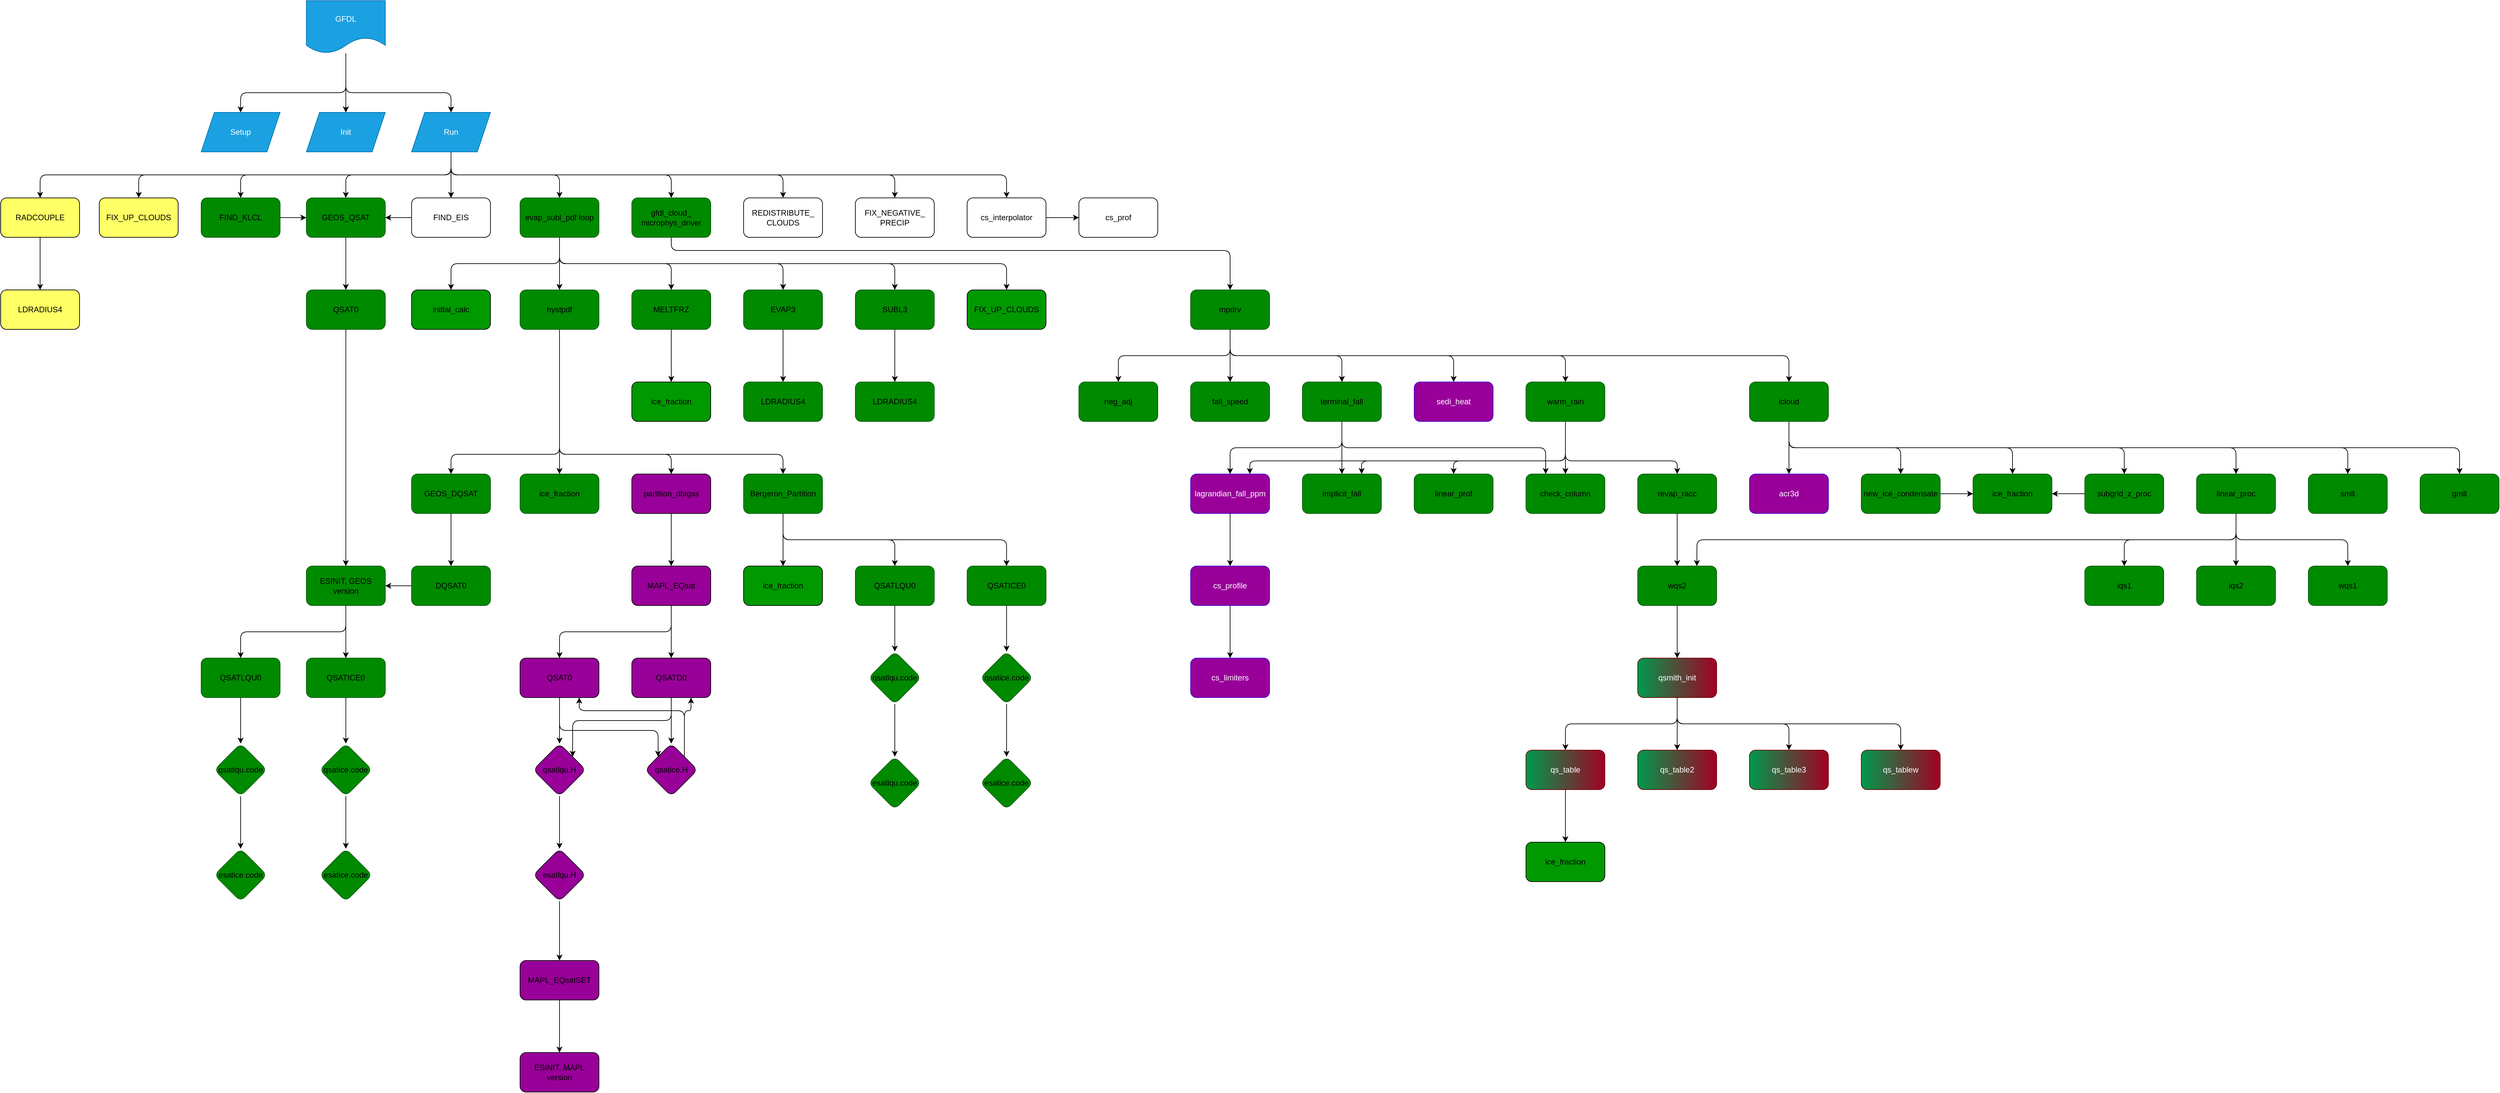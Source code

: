 <mxfile>
    <diagram id="wY0qm04zDxJJ_AmbhgwG" name="Page-1">
        <mxGraphModel dx="2628" dy="1229" grid="1" gridSize="10" guides="1" tooltips="1" connect="1" arrows="1" fold="1" page="1" pageScale="1" pageWidth="850" pageHeight="1100" math="0" shadow="0">
            <root>
                <mxCell id="0"/>
                <mxCell id="1" parent="0"/>
                <mxCell id="7" value="" style="edgeStyle=none;html=1;" parent="1" source="11" target="12" edge="1">
                    <mxGeometry relative="1" as="geometry"/>
                </mxCell>
                <mxCell id="8" value="" style="edgeStyle=orthogonalEdgeStyle;html=1;" parent="1" source="11" target="12" edge="1">
                    <mxGeometry relative="1" as="geometry"/>
                </mxCell>
                <mxCell id="9" value="" style="edgeStyle=orthogonalEdgeStyle;html=1;" parent="1" target="13" edge="1">
                    <mxGeometry relative="1" as="geometry">
                        <mxPoint x="425" y="130" as="sourcePoint"/>
                        <Array as="points">
                            <mxPoint x="425" y="190"/>
                            <mxPoint x="265" y="190"/>
                        </Array>
                    </mxGeometry>
                </mxCell>
                <mxCell id="10" value="" style="edgeStyle=orthogonalEdgeStyle;html=1;" parent="1" target="14" edge="1">
                    <mxGeometry relative="1" as="geometry">
                        <mxPoint x="425" y="130" as="sourcePoint"/>
                        <Array as="points">
                            <mxPoint x="425" y="190"/>
                            <mxPoint x="585" y="190"/>
                        </Array>
                    </mxGeometry>
                </mxCell>
                <mxCell id="11" value="GFDL" style="shape=document;whiteSpace=wrap;html=1;boundedLbl=1;fillColor=#1ba1e2;fontColor=#ffffff;strokeColor=#006EAF;" parent="1" vertex="1">
                    <mxGeometry x="365" y="50" width="120" height="80" as="geometry"/>
                </mxCell>
                <mxCell id="12" value="Init" style="shape=parallelogram;perimeter=parallelogramPerimeter;whiteSpace=wrap;html=1;fixedSize=1;fillColor=#1ba1e2;strokeColor=#006EAF;fontColor=#ffffff;" parent="1" vertex="1">
                    <mxGeometry x="365" y="220" width="120" height="60" as="geometry"/>
                </mxCell>
                <mxCell id="13" value="Setup" style="shape=parallelogram;perimeter=parallelogramPerimeter;whiteSpace=wrap;html=1;fixedSize=1;fillColor=#1ba1e2;strokeColor=#006EAF;fontColor=#ffffff;" parent="1" vertex="1">
                    <mxGeometry x="205" y="220" width="120" height="60" as="geometry"/>
                </mxCell>
                <mxCell id="16" style="edgeStyle=orthogonalEdgeStyle;html=1;exitX=0.5;exitY=1;exitDx=0;exitDy=0;entryX=0.5;entryY=0;entryDx=0;entryDy=0;" parent="1" source="14" target="15" edge="1">
                    <mxGeometry relative="1" as="geometry"/>
                </mxCell>
                <mxCell id="18" style="edgeStyle=orthogonalEdgeStyle;html=1;exitX=0.5;exitY=1;exitDx=0;exitDy=0;entryX=0.5;entryY=0;entryDx=0;entryDy=0;" parent="1" source="14" target="17" edge="1">
                    <mxGeometry relative="1" as="geometry"/>
                </mxCell>
                <mxCell id="30" style="edgeStyle=orthogonalEdgeStyle;html=1;exitX=0.5;exitY=1;exitDx=0;exitDy=0;" parent="1" source="14" target="19" edge="1">
                    <mxGeometry relative="1" as="geometry"/>
                </mxCell>
                <mxCell id="31" style="edgeStyle=orthogonalEdgeStyle;html=1;exitX=0.5;exitY=1;exitDx=0;exitDy=0;entryX=0.5;entryY=0;entryDx=0;entryDy=0;" parent="1" source="14" target="20" edge="1">
                    <mxGeometry relative="1" as="geometry"/>
                </mxCell>
                <mxCell id="32" style="edgeStyle=orthogonalEdgeStyle;html=1;exitX=0.5;exitY=1;exitDx=0;exitDy=0;entryX=0.5;entryY=0;entryDx=0;entryDy=0;" parent="1" source="14" target="22" edge="1">
                    <mxGeometry relative="1" as="geometry"/>
                </mxCell>
                <mxCell id="33" style="edgeStyle=orthogonalEdgeStyle;html=1;exitX=0.5;exitY=1;exitDx=0;exitDy=0;entryX=0.5;entryY=0;entryDx=0;entryDy=0;" parent="1" source="14" target="23" edge="1">
                    <mxGeometry relative="1" as="geometry"/>
                </mxCell>
                <mxCell id="43" style="edgeStyle=orthogonalEdgeStyle;html=1;exitX=0.5;exitY=1;exitDx=0;exitDy=0;" parent="1" source="14" target="21" edge="1">
                    <mxGeometry relative="1" as="geometry"/>
                </mxCell>
                <mxCell id="44" style="edgeStyle=orthogonalEdgeStyle;html=1;exitX=0.5;exitY=1;exitDx=0;exitDy=0;" parent="1" source="14" target="40" edge="1">
                    <mxGeometry relative="1" as="geometry"/>
                </mxCell>
                <mxCell id="45" style="edgeStyle=orthogonalEdgeStyle;html=1;exitX=0.5;exitY=1;exitDx=0;exitDy=0;" parent="1" source="14" target="41" edge="1">
                    <mxGeometry relative="1" as="geometry"/>
                </mxCell>
                <mxCell id="46" style="edgeStyle=orthogonalEdgeStyle;html=1;exitX=0.5;exitY=1;exitDx=0;exitDy=0;" parent="1" source="14" target="42" edge="1">
                    <mxGeometry relative="1" as="geometry"/>
                </mxCell>
                <mxCell id="14" value="Run" style="shape=parallelogram;perimeter=parallelogramPerimeter;whiteSpace=wrap;html=1;fixedSize=1;fillColor=#1ba1e2;strokeColor=#006EAF;fontColor=#ffffff;" parent="1" vertex="1">
                    <mxGeometry x="525" y="220" width="120" height="60" as="geometry"/>
                </mxCell>
                <mxCell id="35" style="edgeStyle=orthogonalEdgeStyle;html=1;exitX=0;exitY=0.5;exitDx=0;exitDy=0;entryX=1;entryY=0.5;entryDx=0;entryDy=0;" parent="1" source="15" target="19" edge="1">
                    <mxGeometry relative="1" as="geometry"/>
                </mxCell>
                <mxCell id="15" value="FIND_EIS" style="rounded=1;whiteSpace=wrap;html=1;" parent="1" vertex="1">
                    <mxGeometry x="525" y="350" width="120" height="60" as="geometry"/>
                </mxCell>
                <mxCell id="39" value="" style="edgeStyle=orthogonalEdgeStyle;html=1;" parent="1" source="17" target="38" edge="1">
                    <mxGeometry relative="1" as="geometry"/>
                </mxCell>
                <mxCell id="51" style="edgeStyle=orthogonalEdgeStyle;html=1;exitX=0.5;exitY=1;exitDx=0;exitDy=0;entryX=0.5;entryY=0;entryDx=0;entryDy=0;" parent="1" source="17" target="47" edge="1">
                    <mxGeometry relative="1" as="geometry"/>
                </mxCell>
                <mxCell id="65" style="edgeStyle=orthogonalEdgeStyle;html=1;exitX=0.5;exitY=1;exitDx=0;exitDy=0;" parent="1" source="17" target="59" edge="1">
                    <mxGeometry relative="1" as="geometry"/>
                </mxCell>
                <mxCell id="66" style="edgeStyle=orthogonalEdgeStyle;html=1;exitX=0.5;exitY=1;exitDx=0;exitDy=0;" parent="1" source="17" target="60" edge="1">
                    <mxGeometry relative="1" as="geometry"/>
                </mxCell>
                <mxCell id="67" style="edgeStyle=orthogonalEdgeStyle;html=1;exitX=0.5;exitY=1;exitDx=0;exitDy=0;" parent="1" source="17" target="61" edge="1">
                    <mxGeometry relative="1" as="geometry"/>
                </mxCell>
                <mxCell id="68" style="edgeStyle=orthogonalEdgeStyle;html=1;exitX=0.5;exitY=1;exitDx=0;exitDy=0;" parent="1" source="17" target="62" edge="1">
                    <mxGeometry relative="1" as="geometry"/>
                </mxCell>
                <mxCell id="17" value="&lt;font color=&quot;#000000&quot;&gt;evap_subl_pdf loop&lt;/font&gt;" style="rounded=1;whiteSpace=wrap;html=1;fillColor=#008a00;fontColor=#ffffff;strokeColor=#005700;" parent="1" vertex="1">
                    <mxGeometry x="690" y="350" width="120" height="60" as="geometry"/>
                </mxCell>
                <mxCell id="34" style="edgeStyle=orthogonalEdgeStyle;html=1;exitX=0.5;exitY=1;exitDx=0;exitDy=0;entryX=0.5;entryY=0;entryDx=0;entryDy=0;" parent="1" source="19" target="28" edge="1">
                    <mxGeometry relative="1" as="geometry"/>
                </mxCell>
                <mxCell id="19" value="&lt;font color=&quot;#000000&quot;&gt;GEOS_QSAT&lt;/font&gt;" style="rounded=1;whiteSpace=wrap;html=1;fillColor=#008a00;fontColor=#ffffff;strokeColor=#005700;" parent="1" vertex="1">
                    <mxGeometry x="365" y="350" width="120" height="60" as="geometry"/>
                </mxCell>
                <mxCell id="27" value="" style="edgeStyle=orthogonalEdgeStyle;html=1;entryX=0;entryY=0.5;entryDx=0;entryDy=0;" parent="1" source="20" target="19" edge="1">
                    <mxGeometry relative="1" as="geometry">
                        <mxPoint x="265" y="490" as="targetPoint"/>
                    </mxGeometry>
                </mxCell>
                <mxCell id="20" value="FIND_KLCL" style="rounded=1;whiteSpace=wrap;html=1;fontColor=#000000;fillColor=#008a00;strokeColor=#005700;" parent="1" vertex="1">
                    <mxGeometry x="205" y="350" width="120" height="60" as="geometry"/>
                </mxCell>
                <mxCell id="133" style="edgeStyle=orthogonalEdgeStyle;html=1;exitX=0.5;exitY=1;exitDx=0;exitDy=0;entryX=0.5;entryY=0;entryDx=0;entryDy=0;fontColor=#000000;" parent="1" source="21" target="132" edge="1">
                    <mxGeometry relative="1" as="geometry">
                        <Array as="points">
                            <mxPoint x="920" y="430"/>
                            <mxPoint x="1770" y="430"/>
                        </Array>
                    </mxGeometry>
                </mxCell>
                <mxCell id="21" value="gfdl_cloud_ microphys_driver" style="rounded=1;whiteSpace=wrap;html=1;fillColor=#008a00;fontColor=#000000;strokeColor=#005700;" parent="1" vertex="1">
                    <mxGeometry x="860" y="350" width="120" height="60" as="geometry"/>
                </mxCell>
                <mxCell id="22" value="FIX_UP_CLOUDS" style="rounded=1;whiteSpace=wrap;html=1;fillColor=#FFFF66;fontColor=#000000;" parent="1" vertex="1">
                    <mxGeometry x="50" y="350" width="120" height="60" as="geometry"/>
                </mxCell>
                <mxCell id="25" value="" style="edgeStyle=orthogonalEdgeStyle;html=1;" parent="1" source="23" target="24" edge="1">
                    <mxGeometry relative="1" as="geometry"/>
                </mxCell>
                <mxCell id="23" value="RADCOUPLE" style="rounded=1;whiteSpace=wrap;html=1;fillColor=#FFFF66;fontColor=#000000;" parent="1" vertex="1">
                    <mxGeometry x="-100" y="350" width="120" height="60" as="geometry"/>
                </mxCell>
                <mxCell id="24" value="LDRADIUS4" style="whiteSpace=wrap;html=1;rounded=1;fillColor=#FFFF66;fontColor=#000000;" parent="1" vertex="1">
                    <mxGeometry x="-100" y="490" width="120" height="60" as="geometry"/>
                </mxCell>
                <mxCell id="37" value="" style="edgeStyle=orthogonalEdgeStyle;html=1;" parent="1" source="28" target="36" edge="1">
                    <mxGeometry relative="1" as="geometry"/>
                </mxCell>
                <mxCell id="28" value="QSAT0" style="whiteSpace=wrap;html=1;rounded=1;fillColor=#008a00;fontColor=#000000;strokeColor=#005700;" parent="1" vertex="1">
                    <mxGeometry x="365" y="490" width="120" height="60" as="geometry"/>
                </mxCell>
                <mxCell id="80" value="" style="edgeStyle=orthogonalEdgeStyle;html=1;fontColor=#000000;" parent="1" source="36" target="79" edge="1">
                    <mxGeometry relative="1" as="geometry"/>
                </mxCell>
                <mxCell id="91" style="edgeStyle=orthogonalEdgeStyle;html=1;exitX=0.5;exitY=1;exitDx=0;exitDy=0;entryX=0.5;entryY=0;entryDx=0;entryDy=0;fontColor=#000000;" parent="1" source="36" target="82" edge="1">
                    <mxGeometry relative="1" as="geometry"/>
                </mxCell>
                <mxCell id="36" value="ESINIT, GEOS version" style="whiteSpace=wrap;html=1;rounded=1;fillColor=#008a00;fontColor=#000000;strokeColor=#005700;" parent="1" vertex="1">
                    <mxGeometry x="365" y="910" width="120" height="60" as="geometry"/>
                </mxCell>
                <mxCell id="50" value="" style="edgeStyle=orthogonalEdgeStyle;html=1;" parent="1" source="38" target="49" edge="1">
                    <mxGeometry relative="1" as="geometry"/>
                </mxCell>
                <mxCell id="52" style="edgeStyle=orthogonalEdgeStyle;html=1;exitX=0.5;exitY=1;exitDx=0;exitDy=0;entryX=0.5;entryY=0;entryDx=0;entryDy=0;" parent="1" source="38" target="48" edge="1">
                    <mxGeometry relative="1" as="geometry">
                        <Array as="points">
                            <mxPoint x="750" y="740"/>
                            <mxPoint x="585" y="740"/>
                        </Array>
                    </mxGeometry>
                </mxCell>
                <mxCell id="57" style="edgeStyle=orthogonalEdgeStyle;html=1;exitX=0.5;exitY=1;exitDx=0;exitDy=0;" parent="1" source="38" target="53" edge="1">
                    <mxGeometry relative="1" as="geometry">
                        <Array as="points">
                            <mxPoint x="750" y="740"/>
                            <mxPoint x="920" y="740"/>
                        </Array>
                    </mxGeometry>
                </mxCell>
                <mxCell id="58" style="edgeStyle=orthogonalEdgeStyle;html=1;exitX=0.5;exitY=1;exitDx=0;exitDy=0;entryX=0.5;entryY=0;entryDx=0;entryDy=0;" parent="1" source="38" target="54" edge="1">
                    <mxGeometry relative="1" as="geometry">
                        <Array as="points">
                            <mxPoint x="750" y="740"/>
                            <mxPoint x="1090" y="740"/>
                        </Array>
                    </mxGeometry>
                </mxCell>
                <mxCell id="38" value="hystpdf" style="whiteSpace=wrap;html=1;rounded=1;fillColor=#008a00;fontColor=#000000;strokeColor=#005700;" parent="1" vertex="1">
                    <mxGeometry x="690" y="490" width="120" height="60" as="geometry"/>
                </mxCell>
                <mxCell id="40" value="REDISTRIBUTE_ CLOUDS" style="rounded=1;whiteSpace=wrap;html=1;" parent="1" vertex="1">
                    <mxGeometry x="1030" y="350" width="120" height="60" as="geometry"/>
                </mxCell>
                <mxCell id="41" value="FIX_NEGATIVE_ PRECIP" style="rounded=1;whiteSpace=wrap;html=1;" parent="1" vertex="1">
                    <mxGeometry x="1200" y="350" width="120" height="60" as="geometry"/>
                </mxCell>
                <mxCell id="64" value="" style="edgeStyle=orthogonalEdgeStyle;html=1;" parent="1" source="42" target="63" edge="1">
                    <mxGeometry relative="1" as="geometry"/>
                </mxCell>
                <mxCell id="42" value="cs_interpolator" style="rounded=1;whiteSpace=wrap;html=1;" parent="1" vertex="1">
                    <mxGeometry x="1370" y="350" width="120" height="60" as="geometry"/>
                </mxCell>
                <mxCell id="47" value="initlal_calc" style="whiteSpace=wrap;html=1;rounded=1;fillColor=#009900;fontColor=#000000;" parent="1" vertex="1">
                    <mxGeometry x="525" y="490" width="120" height="60" as="geometry"/>
                </mxCell>
                <mxCell id="78" value="" style="edgeStyle=orthogonalEdgeStyle;html=1;fontColor=#000000;" parent="1" source="48" target="77" edge="1">
                    <mxGeometry relative="1" as="geometry"/>
                </mxCell>
                <mxCell id="48" value="GEOS_DQSAT" style="whiteSpace=wrap;html=1;rounded=1;fillColor=#008a00;fontColor=#000000;strokeColor=#005700;" parent="1" vertex="1">
                    <mxGeometry x="525" y="770" width="120" height="60" as="geometry"/>
                </mxCell>
                <mxCell id="49" value="ice_fraction" style="whiteSpace=wrap;html=1;rounded=1;fillColor=#008a00;fontColor=#000000;strokeColor=#005700;" parent="1" vertex="1">
                    <mxGeometry x="690" y="770" width="120" height="60" as="geometry"/>
                </mxCell>
                <mxCell id="94" value="" style="edgeStyle=orthogonalEdgeStyle;html=1;fontColor=#000000;" parent="1" source="53" target="93" edge="1">
                    <mxGeometry relative="1" as="geometry"/>
                </mxCell>
                <mxCell id="53" value="partition_dblgss" style="whiteSpace=wrap;html=1;rounded=1;fillColor=#990099;" parent="1" vertex="1">
                    <mxGeometry x="860" y="770" width="120" height="60" as="geometry"/>
                </mxCell>
                <mxCell id="76" value="" style="edgeStyle=orthogonalEdgeStyle;html=1;fontColor=#000000;" parent="1" source="54" target="75" edge="1">
                    <mxGeometry relative="1" as="geometry"/>
                </mxCell>
                <mxCell id="129" style="edgeStyle=orthogonalEdgeStyle;html=1;exitX=0.5;exitY=1;exitDx=0;exitDy=0;entryX=0.5;entryY=0;entryDx=0;entryDy=0;fontColor=#000000;" parent="1" source="54" target="114" edge="1">
                    <mxGeometry relative="1" as="geometry"/>
                </mxCell>
                <mxCell id="130" style="edgeStyle=orthogonalEdgeStyle;html=1;exitX=0.5;exitY=1;exitDx=0;exitDy=0;fontColor=#000000;" parent="1" source="54" target="115" edge="1">
                    <mxGeometry relative="1" as="geometry"/>
                </mxCell>
                <mxCell id="54" value="Bergeron_Partition" style="whiteSpace=wrap;html=1;rounded=1;fillColor=#008a00;fontColor=#000000;strokeColor=#005700;" parent="1" vertex="1">
                    <mxGeometry x="1030" y="770" width="120" height="60" as="geometry"/>
                </mxCell>
                <mxCell id="70" value="" style="edgeStyle=orthogonalEdgeStyle;html=1;" parent="1" source="59" target="69" edge="1">
                    <mxGeometry relative="1" as="geometry"/>
                </mxCell>
                <mxCell id="59" value="MELTFRZ" style="whiteSpace=wrap;html=1;rounded=1;fillColor=#008a00;fontColor=#000000;strokeColor=#005700;" parent="1" vertex="1">
                    <mxGeometry x="860" y="490" width="120" height="60" as="geometry"/>
                </mxCell>
                <mxCell id="72" value="" style="edgeStyle=orthogonalEdgeStyle;html=1;" parent="1" source="60" target="71" edge="1">
                    <mxGeometry relative="1" as="geometry"/>
                </mxCell>
                <mxCell id="60" value="EVAP3" style="whiteSpace=wrap;html=1;rounded=1;fillColor=#008a00;fontColor=#000000;strokeColor=#005700;" parent="1" vertex="1">
                    <mxGeometry x="1030" y="490" width="120" height="60" as="geometry"/>
                </mxCell>
                <mxCell id="74" value="" style="edgeStyle=orthogonalEdgeStyle;html=1;" parent="1" source="61" target="73" edge="1">
                    <mxGeometry relative="1" as="geometry"/>
                </mxCell>
                <mxCell id="61" value="SUBL3" style="whiteSpace=wrap;html=1;rounded=1;fillColor=#008a00;fontColor=#000000;strokeColor=#005700;" parent="1" vertex="1">
                    <mxGeometry x="1200" y="490" width="120" height="60" as="geometry"/>
                </mxCell>
                <mxCell id="62" value="FIX_UP_CLOUDS" style="rounded=1;whiteSpace=wrap;html=1;fillColor=#009900;fontColor=#000000;" parent="1" vertex="1">
                    <mxGeometry x="1370" y="490" width="120" height="60" as="geometry"/>
                </mxCell>
                <mxCell id="63" value="cs_prof" style="whiteSpace=wrap;html=1;rounded=1;" parent="1" vertex="1">
                    <mxGeometry x="1540" y="350" width="120" height="60" as="geometry"/>
                </mxCell>
                <mxCell id="69" value="ice_fraction" style="whiteSpace=wrap;html=1;rounded=1;fillColor=#009900;fontColor=#000000;" parent="1" vertex="1">
                    <mxGeometry x="860" y="630" width="120" height="60" as="geometry"/>
                </mxCell>
                <mxCell id="71" value="LDRADIUS4" style="whiteSpace=wrap;html=1;rounded=1;fillColor=#008a00;fontColor=#000000;strokeColor=#005700;" parent="1" vertex="1">
                    <mxGeometry x="1030" y="630" width="120" height="60" as="geometry"/>
                </mxCell>
                <mxCell id="73" value="LDRADIUS4" style="whiteSpace=wrap;html=1;rounded=1;fillColor=#008a00;fontColor=#000000;strokeColor=#005700;" parent="1" vertex="1">
                    <mxGeometry x="1200" y="630" width="120" height="60" as="geometry"/>
                </mxCell>
                <mxCell id="75" value="ice_fraction" style="whiteSpace=wrap;html=1;rounded=1;fillColor=#009900;fontColor=#000000;" parent="1" vertex="1">
                    <mxGeometry x="1030" y="910" width="120" height="60" as="geometry"/>
                </mxCell>
                <mxCell id="92" style="edgeStyle=orthogonalEdgeStyle;html=1;exitX=0;exitY=0.5;exitDx=0;exitDy=0;fontColor=#000000;" parent="1" source="77" target="36" edge="1">
                    <mxGeometry relative="1" as="geometry"/>
                </mxCell>
                <mxCell id="77" value="DQSAT0" style="whiteSpace=wrap;html=1;rounded=1;fillColor=#008a00;fontColor=#000000;strokeColor=#005700;" parent="1" vertex="1">
                    <mxGeometry x="525" y="910" width="120" height="60" as="geometry"/>
                </mxCell>
                <mxCell id="84" value="" style="edgeStyle=orthogonalEdgeStyle;html=1;fontColor=#000000;" parent="1" source="79" target="83" edge="1">
                    <mxGeometry relative="1" as="geometry"/>
                </mxCell>
                <mxCell id="79" value="QSATICE0" style="whiteSpace=wrap;html=1;rounded=1;fillColor=#008a00;fontColor=#000000;strokeColor=#005700;" parent="1" vertex="1">
                    <mxGeometry x="365" y="1050" width="120" height="60" as="geometry"/>
                </mxCell>
                <mxCell id="88" value="" style="edgeStyle=orthogonalEdgeStyle;html=1;fontColor=#000000;" parent="1" source="82" target="87" edge="1">
                    <mxGeometry relative="1" as="geometry"/>
                </mxCell>
                <mxCell id="82" value="QSATLQU0" style="whiteSpace=wrap;html=1;rounded=1;fillColor=#008a00;fontColor=#000000;strokeColor=#005700;" parent="1" vertex="1">
                    <mxGeometry x="205" y="1050" width="120" height="60" as="geometry"/>
                </mxCell>
                <mxCell id="86" value="" style="edgeStyle=orthogonalEdgeStyle;html=1;fontColor=#000000;" parent="1" source="83" target="85" edge="1">
                    <mxGeometry relative="1" as="geometry"/>
                </mxCell>
                <mxCell id="83" value="qsatice.code" style="rhombus;whiteSpace=wrap;html=1;rounded=1;fillColor=#008a00;fontColor=#000000;strokeColor=#005700;" parent="1" vertex="1">
                    <mxGeometry x="385" y="1180" width="80" height="80" as="geometry"/>
                </mxCell>
                <mxCell id="85" value="esatice.code" style="rhombus;whiteSpace=wrap;html=1;rounded=1;fillColor=#008a00;fontColor=#000000;strokeColor=#005700;" parent="1" vertex="1">
                    <mxGeometry x="385" y="1340" width="80" height="80" as="geometry"/>
                </mxCell>
                <mxCell id="90" value="" style="edgeStyle=orthogonalEdgeStyle;html=1;fontColor=#000000;" parent="1" source="87" target="89" edge="1">
                    <mxGeometry relative="1" as="geometry"/>
                </mxCell>
                <mxCell id="87" value="qsatlqu.code" style="rhombus;whiteSpace=wrap;html=1;rounded=1;fillColor=#008a00;fontColor=#000000;strokeColor=#005700;" parent="1" vertex="1">
                    <mxGeometry x="225" y="1180" width="80" height="80" as="geometry"/>
                </mxCell>
                <mxCell id="89" value="esatice.code" style="rhombus;whiteSpace=wrap;html=1;rounded=1;fillColor=#008a00;fontColor=#000000;strokeColor=#005700;" parent="1" vertex="1">
                    <mxGeometry x="225" y="1340" width="80" height="80" as="geometry"/>
                </mxCell>
                <mxCell id="96" value="" style="edgeStyle=orthogonalEdgeStyle;html=1;fontColor=#000000;" parent="1" source="93" target="95" edge="1">
                    <mxGeometry relative="1" as="geometry"/>
                </mxCell>
                <mxCell id="98" value="" style="edgeStyle=orthogonalEdgeStyle;html=1;fontColor=#000000;exitX=0.5;exitY=1;exitDx=0;exitDy=0;" parent="1" source="93" target="97" edge="1">
                    <mxGeometry relative="1" as="geometry"/>
                </mxCell>
                <mxCell id="93" value="MAPL_EQsat" style="whiteSpace=wrap;html=1;rounded=1;fillColor=#990099;" parent="1" vertex="1">
                    <mxGeometry x="860" y="910" width="120" height="60" as="geometry"/>
                </mxCell>
                <mxCell id="108" style="edgeStyle=orthogonalEdgeStyle;html=1;exitX=0.5;exitY=1;exitDx=0;exitDy=0;fontColor=#000000;entryX=1;entryY=0;entryDx=0;entryDy=0;" parent="1" source="95" target="99" edge="1">
                    <mxGeometry relative="1" as="geometry"/>
                </mxCell>
                <mxCell id="109" style="edgeStyle=orthogonalEdgeStyle;html=1;exitX=0.5;exitY=1;exitDx=0;exitDy=0;entryX=0.5;entryY=0;entryDx=0;entryDy=0;fontColor=#000000;" parent="1" source="95" target="107" edge="1">
                    <mxGeometry relative="1" as="geometry"/>
                </mxCell>
                <mxCell id="95" value="QSATD0" style="whiteSpace=wrap;html=1;rounded=1;fillColor=#990099;" parent="1" vertex="1">
                    <mxGeometry x="860" y="1050" width="120" height="60" as="geometry"/>
                </mxCell>
                <mxCell id="100" value="" style="edgeStyle=orthogonalEdgeStyle;html=1;fontColor=#000000;entryX=0.5;entryY=0;entryDx=0;entryDy=0;" parent="1" source="97" target="99" edge="1">
                    <mxGeometry relative="1" as="geometry">
                        <mxPoint x="710" y="1160" as="targetPoint"/>
                    </mxGeometry>
                </mxCell>
                <mxCell id="110" style="edgeStyle=orthogonalEdgeStyle;html=1;exitX=0.5;exitY=1;exitDx=0;exitDy=0;entryX=0;entryY=0;entryDx=0;entryDy=0;fontColor=#000000;" parent="1" source="97" target="107" edge="1">
                    <mxGeometry relative="1" as="geometry">
                        <Array as="points">
                            <mxPoint x="750" y="1160"/>
                            <mxPoint x="900" y="1160"/>
                        </Array>
                    </mxGeometry>
                </mxCell>
                <mxCell id="97" value="QSAT0" style="whiteSpace=wrap;html=1;rounded=1;fillColor=#990099;" parent="1" vertex="1">
                    <mxGeometry x="690" y="1050" width="120" height="60" as="geometry"/>
                </mxCell>
                <mxCell id="102" value="" style="edgeStyle=orthogonalEdgeStyle;html=1;fontColor=#000000;" parent="1" source="99" target="101" edge="1">
                    <mxGeometry relative="1" as="geometry"/>
                </mxCell>
                <mxCell id="99" value="qsatlqu.H" style="rhombus;whiteSpace=wrap;html=1;rounded=1;fillColor=#990099;" parent="1" vertex="1">
                    <mxGeometry x="710" y="1180" width="80" height="80" as="geometry"/>
                </mxCell>
                <mxCell id="104" value="" style="edgeStyle=orthogonalEdgeStyle;html=1;fontColor=#000000;" parent="1" source="101" target="103" edge="1">
                    <mxGeometry relative="1" as="geometry"/>
                </mxCell>
                <mxCell id="101" value="esatlqu.H" style="rhombus;whiteSpace=wrap;html=1;rounded=1;fillColor=#990099;" parent="1" vertex="1">
                    <mxGeometry x="710" y="1340" width="80" height="80" as="geometry"/>
                </mxCell>
                <mxCell id="106" value="" style="edgeStyle=orthogonalEdgeStyle;html=1;fontColor=#000000;" parent="1" source="103" target="105" edge="1">
                    <mxGeometry relative="1" as="geometry"/>
                </mxCell>
                <mxCell id="103" value="MAPL_EQsatSET" style="whiteSpace=wrap;html=1;rounded=1;fillColor=#990099;" parent="1" vertex="1">
                    <mxGeometry x="690" y="1510" width="120" height="60" as="geometry"/>
                </mxCell>
                <mxCell id="105" value="ESINIT, MAPL version" style="whiteSpace=wrap;html=1;rounded=1;fillColor=#990099;" parent="1" vertex="1">
                    <mxGeometry x="690" y="1650" width="120" height="60" as="geometry"/>
                </mxCell>
                <mxCell id="112" style="edgeStyle=orthogonalEdgeStyle;html=1;exitX=1;exitY=0;exitDx=0;exitDy=0;entryX=0.75;entryY=1;entryDx=0;entryDy=0;fontColor=#000000;" parent="1" source="107" target="95" edge="1">
                    <mxGeometry relative="1" as="geometry">
                        <Array as="points">
                            <mxPoint x="940" y="1130"/>
                            <mxPoint x="950" y="1130"/>
                        </Array>
                    </mxGeometry>
                </mxCell>
                <mxCell id="113" style="edgeStyle=orthogonalEdgeStyle;html=1;exitX=1;exitY=0;exitDx=0;exitDy=0;entryX=0.75;entryY=1;entryDx=0;entryDy=0;fontColor=#000000;" parent="1" source="107" target="97" edge="1">
                    <mxGeometry relative="1" as="geometry">
                        <Array as="points">
                            <mxPoint x="940" y="1130"/>
                            <mxPoint x="780" y="1130"/>
                        </Array>
                    </mxGeometry>
                </mxCell>
                <mxCell id="107" value="qsatice.H" style="rhombus;whiteSpace=wrap;html=1;rounded=1;fillColor=#990099;" parent="1" vertex="1">
                    <mxGeometry x="880" y="1180" width="80" height="80" as="geometry"/>
                </mxCell>
                <mxCell id="122" value="" style="edgeStyle=orthogonalEdgeStyle;html=1;fontColor=#000000;" parent="1" source="114" target="121" edge="1">
                    <mxGeometry relative="1" as="geometry"/>
                </mxCell>
                <mxCell id="114" value="QSATLQU0" style="whiteSpace=wrap;html=1;rounded=1;fillColor=#008a00;fontColor=#000000;strokeColor=#005700;" parent="1" vertex="1">
                    <mxGeometry x="1200" y="910" width="120" height="60" as="geometry"/>
                </mxCell>
                <mxCell id="126" value="" style="edgeStyle=orthogonalEdgeStyle;html=1;fontColor=#000000;" parent="1" source="115" target="125" edge="1">
                    <mxGeometry relative="1" as="geometry"/>
                </mxCell>
                <mxCell id="115" value="QSATICE0" style="whiteSpace=wrap;html=1;rounded=1;fillColor=#008a00;fontColor=#000000;strokeColor=#005700;" parent="1" vertex="1">
                    <mxGeometry x="1370" y="910" width="120" height="60" as="geometry"/>
                </mxCell>
                <mxCell id="124" value="" style="edgeStyle=orthogonalEdgeStyle;html=1;fontColor=#000000;" parent="1" source="121" target="123" edge="1">
                    <mxGeometry relative="1" as="geometry"/>
                </mxCell>
                <mxCell id="121" value="qsatlqu.code" style="rhombus;whiteSpace=wrap;html=1;rounded=1;fillColor=#008a00;fontColor=#000000;strokeColor=#005700;" parent="1" vertex="1">
                    <mxGeometry x="1220" y="1040" width="80" height="80" as="geometry"/>
                </mxCell>
                <mxCell id="123" value="esatlqu.code" style="rhombus;whiteSpace=wrap;html=1;rounded=1;fillColor=#008a00;fontColor=#000000;strokeColor=#005700;" parent="1" vertex="1">
                    <mxGeometry x="1220" y="1200" width="80" height="80" as="geometry"/>
                </mxCell>
                <mxCell id="128" value="" style="edgeStyle=orthogonalEdgeStyle;html=1;fontColor=#000000;" parent="1" source="125" target="127" edge="1">
                    <mxGeometry relative="1" as="geometry"/>
                </mxCell>
                <mxCell id="125" value="qsatice.code" style="rhombus;whiteSpace=wrap;html=1;rounded=1;fillColor=#008a00;fontColor=#000000;strokeColor=#005700;" parent="1" vertex="1">
                    <mxGeometry x="1390" y="1040" width="80" height="80" as="geometry"/>
                </mxCell>
                <mxCell id="127" value="esatice.code" style="rhombus;whiteSpace=wrap;html=1;rounded=1;fillColor=#008a00;fontColor=#000000;strokeColor=#005700;" parent="1" vertex="1">
                    <mxGeometry x="1390" y="1200" width="80" height="80" as="geometry"/>
                </mxCell>
                <mxCell id="135" value="" style="edgeStyle=orthogonalEdgeStyle;html=1;fontColor=#000000;" parent="1" source="132" target="134" edge="1">
                    <mxGeometry relative="1" as="geometry"/>
                </mxCell>
                <mxCell id="140" style="edgeStyle=orthogonalEdgeStyle;html=1;exitX=0.5;exitY=1;exitDx=0;exitDy=0;entryX=0.5;entryY=0;entryDx=0;entryDy=0;fontColor=#000000;" parent="1" source="132" target="136" edge="1">
                    <mxGeometry relative="1" as="geometry"/>
                </mxCell>
                <mxCell id="141" style="edgeStyle=orthogonalEdgeStyle;html=1;exitX=0.5;exitY=1;exitDx=0;exitDy=0;entryX=0.5;entryY=0;entryDx=0;entryDy=0;fontColor=#000000;" parent="1" source="132" target="137" edge="1">
                    <mxGeometry relative="1" as="geometry"/>
                </mxCell>
                <mxCell id="142" style="edgeStyle=orthogonalEdgeStyle;html=1;exitX=0.5;exitY=1;exitDx=0;exitDy=0;entryX=0.5;entryY=0;entryDx=0;entryDy=0;fontColor=#000000;" parent="1" source="132" target="138" edge="1">
                    <mxGeometry relative="1" as="geometry"/>
                </mxCell>
                <mxCell id="143" style="edgeStyle=orthogonalEdgeStyle;html=1;exitX=0.5;exitY=1;exitDx=0;exitDy=0;entryX=0.5;entryY=0;entryDx=0;entryDy=0;fontColor=#000000;" parent="1" source="132" target="139" edge="1">
                    <mxGeometry relative="1" as="geometry"/>
                </mxCell>
                <mxCell id="183" style="edgeStyle=orthogonalEdgeStyle;html=1;exitX=0.5;exitY=1;exitDx=0;exitDy=0;entryX=0.5;entryY=0;entryDx=0;entryDy=0;fontColor=#000000;" parent="1" source="132" target="145" edge="1">
                    <mxGeometry relative="1" as="geometry"/>
                </mxCell>
                <mxCell id="132" value="mpdrv" style="whiteSpace=wrap;html=1;rounded=1;fillColor=#008a00;fontColor=#000000;strokeColor=#005700;" parent="1" vertex="1">
                    <mxGeometry x="1710" y="490" width="120" height="60" as="geometry"/>
                </mxCell>
                <mxCell id="149" value="" style="edgeStyle=orthogonalEdgeStyle;html=1;fontColor=#000000;exitX=0.5;exitY=1;exitDx=0;exitDy=0;" parent="1" source="137" target="148" edge="1">
                    <mxGeometry relative="1" as="geometry"/>
                </mxCell>
                <mxCell id="134" value="fall_speed" style="whiteSpace=wrap;html=1;rounded=1;fillColor=#008a00;fontColor=#000000;strokeColor=#005700;" parent="1" vertex="1">
                    <mxGeometry x="1710" y="630" width="120" height="60" as="geometry"/>
                </mxCell>
                <mxCell id="136" value="neg_adj" style="whiteSpace=wrap;html=1;rounded=1;fillColor=#008a00;fontColor=#000000;strokeColor=#005700;" parent="1" vertex="1">
                    <mxGeometry x="1540" y="630" width="120" height="60" as="geometry"/>
                </mxCell>
                <mxCell id="151" value="" style="edgeStyle=orthogonalEdgeStyle;html=1;fontColor=#000000;" parent="1" source="137" target="150" edge="1">
                    <mxGeometry relative="1" as="geometry"/>
                </mxCell>
                <mxCell id="171" style="edgeStyle=orthogonalEdgeStyle;html=1;exitX=0.5;exitY=1;exitDx=0;exitDy=0;entryX=0.25;entryY=0;entryDx=0;entryDy=0;fontColor=#000000;" parent="1" source="137" target="154" edge="1">
                    <mxGeometry relative="1" as="geometry"/>
                </mxCell>
                <mxCell id="137" value="terminal_fall" style="whiteSpace=wrap;html=1;rounded=1;fillColor=#008a00;fontColor=#000000;strokeColor=#005700;" parent="1" vertex="1">
                    <mxGeometry x="1880" y="630" width="120" height="60" as="geometry"/>
                </mxCell>
                <mxCell id="138" value="sedi_heat" style="whiteSpace=wrap;html=1;rounded=1;fillColor=#990099;fontColor=#ffffff;strokeColor=#3700CC;" parent="1" vertex="1">
                    <mxGeometry x="2050" y="630" width="120" height="60" as="geometry"/>
                </mxCell>
                <mxCell id="155" value="" style="edgeStyle=orthogonalEdgeStyle;html=1;fontColor=#000000;" parent="1" source="139" target="154" edge="1">
                    <mxGeometry relative="1" as="geometry"/>
                </mxCell>
                <mxCell id="172" style="edgeStyle=orthogonalEdgeStyle;html=1;exitX=0.5;exitY=1;exitDx=0;exitDy=0;entryX=0.5;entryY=0;entryDx=0;entryDy=0;fontColor=#000000;" parent="1" source="139" target="152" edge="1">
                    <mxGeometry relative="1" as="geometry">
                        <Array as="points">
                            <mxPoint x="2280" y="750"/>
                            <mxPoint x="2110" y="750"/>
                        </Array>
                    </mxGeometry>
                </mxCell>
                <mxCell id="173" style="edgeStyle=orthogonalEdgeStyle;html=1;exitX=0.5;exitY=1;exitDx=0;exitDy=0;entryX=0.75;entryY=0;entryDx=0;entryDy=0;fontColor=#000000;" parent="1" source="139" target="150" edge="1">
                    <mxGeometry relative="1" as="geometry">
                        <Array as="points">
                            <mxPoint x="2280" y="750"/>
                            <mxPoint x="1970" y="750"/>
                        </Array>
                    </mxGeometry>
                </mxCell>
                <mxCell id="174" style="edgeStyle=orthogonalEdgeStyle;html=1;exitX=0.5;exitY=1;exitDx=0;exitDy=0;entryX=0.75;entryY=0;entryDx=0;entryDy=0;fontColor=#000000;" parent="1" source="139" target="148" edge="1">
                    <mxGeometry relative="1" as="geometry">
                        <Array as="points">
                            <mxPoint x="2280" y="750"/>
                            <mxPoint x="1800" y="750"/>
                        </Array>
                    </mxGeometry>
                </mxCell>
                <mxCell id="175" style="edgeStyle=orthogonalEdgeStyle;html=1;exitX=0.5;exitY=1;exitDx=0;exitDy=0;entryX=0.5;entryY=0;entryDx=0;entryDy=0;fontColor=#000000;" parent="1" source="139" target="156" edge="1">
                    <mxGeometry relative="1" as="geometry">
                        <Array as="points">
                            <mxPoint x="2280" y="750"/>
                            <mxPoint x="2450" y="750"/>
                        </Array>
                    </mxGeometry>
                </mxCell>
                <mxCell id="139" value="warm_rain" style="whiteSpace=wrap;html=1;rounded=1;fillColor=#008a00;fontColor=#000000;strokeColor=#005700;" parent="1" vertex="1">
                    <mxGeometry x="2220" y="630" width="120" height="60" as="geometry"/>
                </mxCell>
                <mxCell id="180" style="edgeStyle=orthogonalEdgeStyle;html=1;exitX=0.5;exitY=1;exitDx=0;exitDy=0;entryX=0.5;entryY=0;entryDx=0;entryDy=0;fontColor=#000000;" parent="1" source="145" target="176" edge="1">
                    <mxGeometry relative="1" as="geometry"/>
                </mxCell>
                <mxCell id="181" style="edgeStyle=orthogonalEdgeStyle;html=1;exitX=0.5;exitY=1;exitDx=0;exitDy=0;entryX=0.5;entryY=0;entryDx=0;entryDy=0;fontColor=#000000;" parent="1" source="145" target="177" edge="1">
                    <mxGeometry relative="1" as="geometry"/>
                </mxCell>
                <mxCell id="182" style="edgeStyle=orthogonalEdgeStyle;html=1;exitX=0.5;exitY=1;exitDx=0;exitDy=0;fontColor=#000000;" parent="1" source="145" target="178" edge="1">
                    <mxGeometry relative="1" as="geometry"/>
                </mxCell>
                <mxCell id="188" style="edgeStyle=orthogonalEdgeStyle;html=1;exitX=0.5;exitY=1;exitDx=0;exitDy=0;entryX=0.5;entryY=0;entryDx=0;entryDy=0;fontColor=#000000;" parent="1" source="145" target="184" edge="1">
                    <mxGeometry relative="1" as="geometry"/>
                </mxCell>
                <mxCell id="189" style="edgeStyle=orthogonalEdgeStyle;html=1;exitX=0.5;exitY=1;exitDx=0;exitDy=0;fontColor=#000000;" parent="1" source="145" target="185" edge="1">
                    <mxGeometry relative="1" as="geometry"/>
                </mxCell>
                <mxCell id="190" style="edgeStyle=orthogonalEdgeStyle;html=1;exitX=0.5;exitY=1;exitDx=0;exitDy=0;fontColor=#000000;" parent="1" source="145" target="186" edge="1">
                    <mxGeometry relative="1" as="geometry"/>
                </mxCell>
                <mxCell id="191" style="edgeStyle=orthogonalEdgeStyle;html=1;exitX=0.5;exitY=1;exitDx=0;exitDy=0;entryX=0.5;entryY=0;entryDx=0;entryDy=0;fontColor=#000000;" parent="1" source="145" target="187" edge="1">
                    <mxGeometry relative="1" as="geometry"/>
                </mxCell>
                <mxCell id="145" value="icloud" style="whiteSpace=wrap;html=1;rounded=1;fillColor=#008a00;fontColor=#000000;strokeColor=#005700;" parent="1" vertex="1">
                    <mxGeometry x="2560" y="630" width="120" height="60" as="geometry"/>
                </mxCell>
                <mxCell id="201" value="" style="edgeStyle=orthogonalEdgeStyle;html=1;fontColor=#000000;" parent="1" source="148" target="200" edge="1">
                    <mxGeometry relative="1" as="geometry"/>
                </mxCell>
                <mxCell id="148" value="lagrandian_fall_ppm" style="whiteSpace=wrap;html=1;rounded=1;fillColor=#990099;fontColor=#ffffff;strokeColor=#3700CC;" parent="1" vertex="1">
                    <mxGeometry x="1710" y="770" width="120" height="60" as="geometry"/>
                </mxCell>
                <mxCell id="150" value="implicit_fall" style="whiteSpace=wrap;html=1;rounded=1;fillColor=#008a00;fontColor=#000000;strokeColor=#005700;" parent="1" vertex="1">
                    <mxGeometry x="1880" y="770" width="120" height="60" as="geometry"/>
                </mxCell>
                <mxCell id="152" value="linear_prof" style="whiteSpace=wrap;html=1;rounded=1;fillColor=#008a00;fontColor=#000000;strokeColor=#005700;" parent="1" vertex="1">
                    <mxGeometry x="2050" y="770" width="120" height="60" as="geometry"/>
                </mxCell>
                <mxCell id="154" value="check_column" style="whiteSpace=wrap;html=1;rounded=1;fillColor=#008a00;fontColor=#000000;strokeColor=#005700;" parent="1" vertex="1">
                    <mxGeometry x="2220" y="770" width="120" height="60" as="geometry"/>
                </mxCell>
                <mxCell id="158" value="" style="edgeStyle=orthogonalEdgeStyle;html=1;fontColor=#000000;" parent="1" source="156" target="157" edge="1">
                    <mxGeometry relative="1" as="geometry"/>
                </mxCell>
                <mxCell id="156" value="revap_racc" style="whiteSpace=wrap;html=1;rounded=1;fillColor=#008a00;fontColor=#000000;strokeColor=#005700;" parent="1" vertex="1">
                    <mxGeometry x="2390" y="770" width="120" height="60" as="geometry"/>
                </mxCell>
                <mxCell id="160" value="" style="edgeStyle=orthogonalEdgeStyle;html=1;fontColor=#000000;" parent="1" source="157" target="159" edge="1">
                    <mxGeometry relative="1" as="geometry"/>
                </mxCell>
                <mxCell id="157" value="wqs2" style="whiteSpace=wrap;html=1;rounded=1;fillColor=#008a00;fontColor=#000000;strokeColor=#005700;gradientDirection=west;" parent="1" vertex="1">
                    <mxGeometry x="2390" y="910" width="120" height="60" as="geometry"/>
                </mxCell>
                <mxCell id="162" value="" style="edgeStyle=orthogonalEdgeStyle;html=1;fontColor=#000000;" parent="1" source="159" target="161" edge="1">
                    <mxGeometry relative="1" as="geometry"/>
                </mxCell>
                <mxCell id="168" style="edgeStyle=orthogonalEdgeStyle;html=1;exitX=0.5;exitY=1;exitDx=0;exitDy=0;entryX=0.5;entryY=0;entryDx=0;entryDy=0;fontColor=#000000;" parent="1" source="159" target="163" edge="1">
                    <mxGeometry relative="1" as="geometry"/>
                </mxCell>
                <mxCell id="169" style="edgeStyle=orthogonalEdgeStyle;html=1;exitX=0.5;exitY=1;exitDx=0;exitDy=0;entryX=0.5;entryY=0;entryDx=0;entryDy=0;fontColor=#000000;" parent="1" source="159" target="164" edge="1">
                    <mxGeometry relative="1" as="geometry"/>
                </mxCell>
                <mxCell id="170" style="edgeStyle=orthogonalEdgeStyle;html=1;exitX=0.5;exitY=1;exitDx=0;exitDy=0;entryX=0.5;entryY=0;entryDx=0;entryDy=0;fontColor=#000000;" parent="1" source="159" target="165" edge="1">
                    <mxGeometry relative="1" as="geometry"/>
                </mxCell>
                <mxCell id="159" value="qsmith_init" style="whiteSpace=wrap;html=1;rounded=1;fillColor=#a20025;fontColor=#ffffff;strokeColor=#6F0000;gradientColor=#00994D;gradientDirection=west;" parent="1" vertex="1">
                    <mxGeometry x="2390" y="1050" width="120" height="60" as="geometry"/>
                </mxCell>
                <mxCell id="161" value="qs_table2" style="whiteSpace=wrap;html=1;rounded=1;fillColor=#a20025;fontColor=#ffffff;strokeColor=#6F0000;gradientColor=#00994D;gradientDirection=west;" parent="1" vertex="1">
                    <mxGeometry x="2390" y="1190" width="120" height="60" as="geometry"/>
                </mxCell>
                <mxCell id="167" value="" style="edgeStyle=orthogonalEdgeStyle;html=1;fontColor=#000000;" parent="1" source="163" target="166" edge="1">
                    <mxGeometry relative="1" as="geometry"/>
                </mxCell>
                <mxCell id="163" value="qs_table" style="whiteSpace=wrap;html=1;rounded=1;fillColor=#a20025;fontColor=#ffffff;strokeColor=#6F0000;gradientColor=#00994D;gradientDirection=west;" parent="1" vertex="1">
                    <mxGeometry x="2220" y="1190" width="120" height="60" as="geometry"/>
                </mxCell>
                <mxCell id="164" value="qs_table3" style="whiteSpace=wrap;html=1;rounded=1;fillColor=#a20025;fontColor=#ffffff;strokeColor=#6F0000;gradientColor=#00994D;gradientDirection=west;" parent="1" vertex="1">
                    <mxGeometry x="2560" y="1190" width="120" height="60" as="geometry"/>
                </mxCell>
                <mxCell id="165" value="qs_tablew" style="whiteSpace=wrap;html=1;rounded=1;fillColor=#a20025;fontColor=#ffffff;strokeColor=#6F0000;gradientColor=#00994D;gradientDirection=west;" parent="1" vertex="1">
                    <mxGeometry x="2730" y="1190" width="120" height="60" as="geometry"/>
                </mxCell>
                <mxCell id="166" value="ice_fraction" style="whiteSpace=wrap;html=1;rounded=1;fontColor=#000000;fillColor=#009900;" parent="1" vertex="1">
                    <mxGeometry x="2220" y="1330" width="120" height="60" as="geometry"/>
                </mxCell>
                <mxCell id="176" value="acr3d" style="whiteSpace=wrap;html=1;rounded=1;fillColor=#990099;fontColor=#ffffff;strokeColor=#3700CC;" parent="1" vertex="1">
                    <mxGeometry x="2560" y="770" width="120" height="60" as="geometry"/>
                </mxCell>
                <mxCell id="179" style="edgeStyle=orthogonalEdgeStyle;html=1;exitX=1;exitY=0.5;exitDx=0;exitDy=0;entryX=0;entryY=0.5;entryDx=0;entryDy=0;fontColor=#000000;" parent="1" source="177" target="178" edge="1">
                    <mxGeometry relative="1" as="geometry"/>
                </mxCell>
                <mxCell id="177" value="new_ice_condensate" style="whiteSpace=wrap;html=1;rounded=1;fillColor=#008a00;fontColor=#000000;strokeColor=#005700;" parent="1" vertex="1">
                    <mxGeometry x="2730" y="770" width="120" height="60" as="geometry"/>
                </mxCell>
                <mxCell id="178" value="ice_fraction" style="whiteSpace=wrap;html=1;rounded=1;fillColor=#008a00;fontColor=#000000;strokeColor=#005700;" parent="1" vertex="1">
                    <mxGeometry x="2900" y="770" width="120" height="60" as="geometry"/>
                </mxCell>
                <mxCell id="192" style="edgeStyle=orthogonalEdgeStyle;html=1;exitX=0;exitY=0.5;exitDx=0;exitDy=0;entryX=1;entryY=0.5;entryDx=0;entryDy=0;fontColor=#000000;" parent="1" source="184" target="178" edge="1">
                    <mxGeometry relative="1" as="geometry"/>
                </mxCell>
                <mxCell id="184" value="subgrid_z_proc" style="whiteSpace=wrap;html=1;rounded=1;fillColor=#008a00;fontColor=#000000;strokeColor=#005700;" parent="1" vertex="1">
                    <mxGeometry x="3070" y="770" width="120" height="60" as="geometry"/>
                </mxCell>
                <mxCell id="194" value="" style="edgeStyle=orthogonalEdgeStyle;html=1;fontColor=#000000;" parent="1" source="185" target="193" edge="1">
                    <mxGeometry relative="1" as="geometry"/>
                </mxCell>
                <mxCell id="197" style="edgeStyle=orthogonalEdgeStyle;html=1;exitX=0.5;exitY=1;exitDx=0;exitDy=0;fontColor=#000000;" parent="1" source="185" target="196" edge="1">
                    <mxGeometry relative="1" as="geometry"/>
                </mxCell>
                <mxCell id="198" style="edgeStyle=orthogonalEdgeStyle;html=1;exitX=0.5;exitY=1;exitDx=0;exitDy=0;entryX=0.5;entryY=0;entryDx=0;entryDy=0;fontColor=#000000;" parent="1" source="185" target="195" edge="1">
                    <mxGeometry relative="1" as="geometry"/>
                </mxCell>
                <mxCell id="199" style="edgeStyle=orthogonalEdgeStyle;html=1;exitX=0.5;exitY=1;exitDx=0;exitDy=0;entryX=0.75;entryY=0;entryDx=0;entryDy=0;fontColor=#000000;" parent="1" source="185" target="157" edge="1">
                    <mxGeometry relative="1" as="geometry"/>
                </mxCell>
                <mxCell id="185" value="linear_proc" style="whiteSpace=wrap;html=1;rounded=1;fillColor=#008a00;fontColor=#000000;strokeColor=#005700;" parent="1" vertex="1">
                    <mxGeometry x="3240" y="770" width="120" height="60" as="geometry"/>
                </mxCell>
                <mxCell id="186" value="smlt" style="whiteSpace=wrap;html=1;rounded=1;fillColor=#008a00;fontColor=#000000;strokeColor=#005700;" parent="1" vertex="1">
                    <mxGeometry x="3410" y="770" width="120" height="60" as="geometry"/>
                </mxCell>
                <mxCell id="187" value="gmlt" style="whiteSpace=wrap;html=1;rounded=1;fillColor=#008a00;fontColor=#000000;strokeColor=#005700;" parent="1" vertex="1">
                    <mxGeometry x="3580" y="770" width="120" height="60" as="geometry"/>
                </mxCell>
                <mxCell id="193" value="iqs2" style="whiteSpace=wrap;html=1;rounded=1;fillColor=#008a00;fontColor=#000000;strokeColor=#005700;" parent="1" vertex="1">
                    <mxGeometry x="3240" y="910" width="120" height="60" as="geometry"/>
                </mxCell>
                <mxCell id="195" value="iqs1" style="whiteSpace=wrap;html=1;rounded=1;fillColor=#008a00;fontColor=#000000;strokeColor=#005700;" parent="1" vertex="1">
                    <mxGeometry x="3070" y="910" width="120" height="60" as="geometry"/>
                </mxCell>
                <mxCell id="196" value="wqs1" style="whiteSpace=wrap;html=1;rounded=1;fillColor=#008a00;fontColor=#000000;strokeColor=#005700;" parent="1" vertex="1">
                    <mxGeometry x="3410" y="910" width="120" height="60" as="geometry"/>
                </mxCell>
                <mxCell id="203" value="" style="edgeStyle=orthogonalEdgeStyle;html=1;fontColor=#000000;" parent="1" source="200" target="202" edge="1">
                    <mxGeometry relative="1" as="geometry"/>
                </mxCell>
                <mxCell id="200" value="cs_profile" style="whiteSpace=wrap;html=1;rounded=1;fillColor=#990099;fontColor=#ffffff;strokeColor=#3700CC;" parent="1" vertex="1">
                    <mxGeometry x="1710" y="910" width="120" height="60" as="geometry"/>
                </mxCell>
                <mxCell id="202" value="cs_limiters" style="whiteSpace=wrap;html=1;rounded=1;fillColor=#990099;fontColor=#ffffff;strokeColor=#3700CC;" parent="1" vertex="1">
                    <mxGeometry x="1710" y="1050" width="120" height="60" as="geometry"/>
                </mxCell>
            </root>
        </mxGraphModel>
    </diagram>
</mxfile>